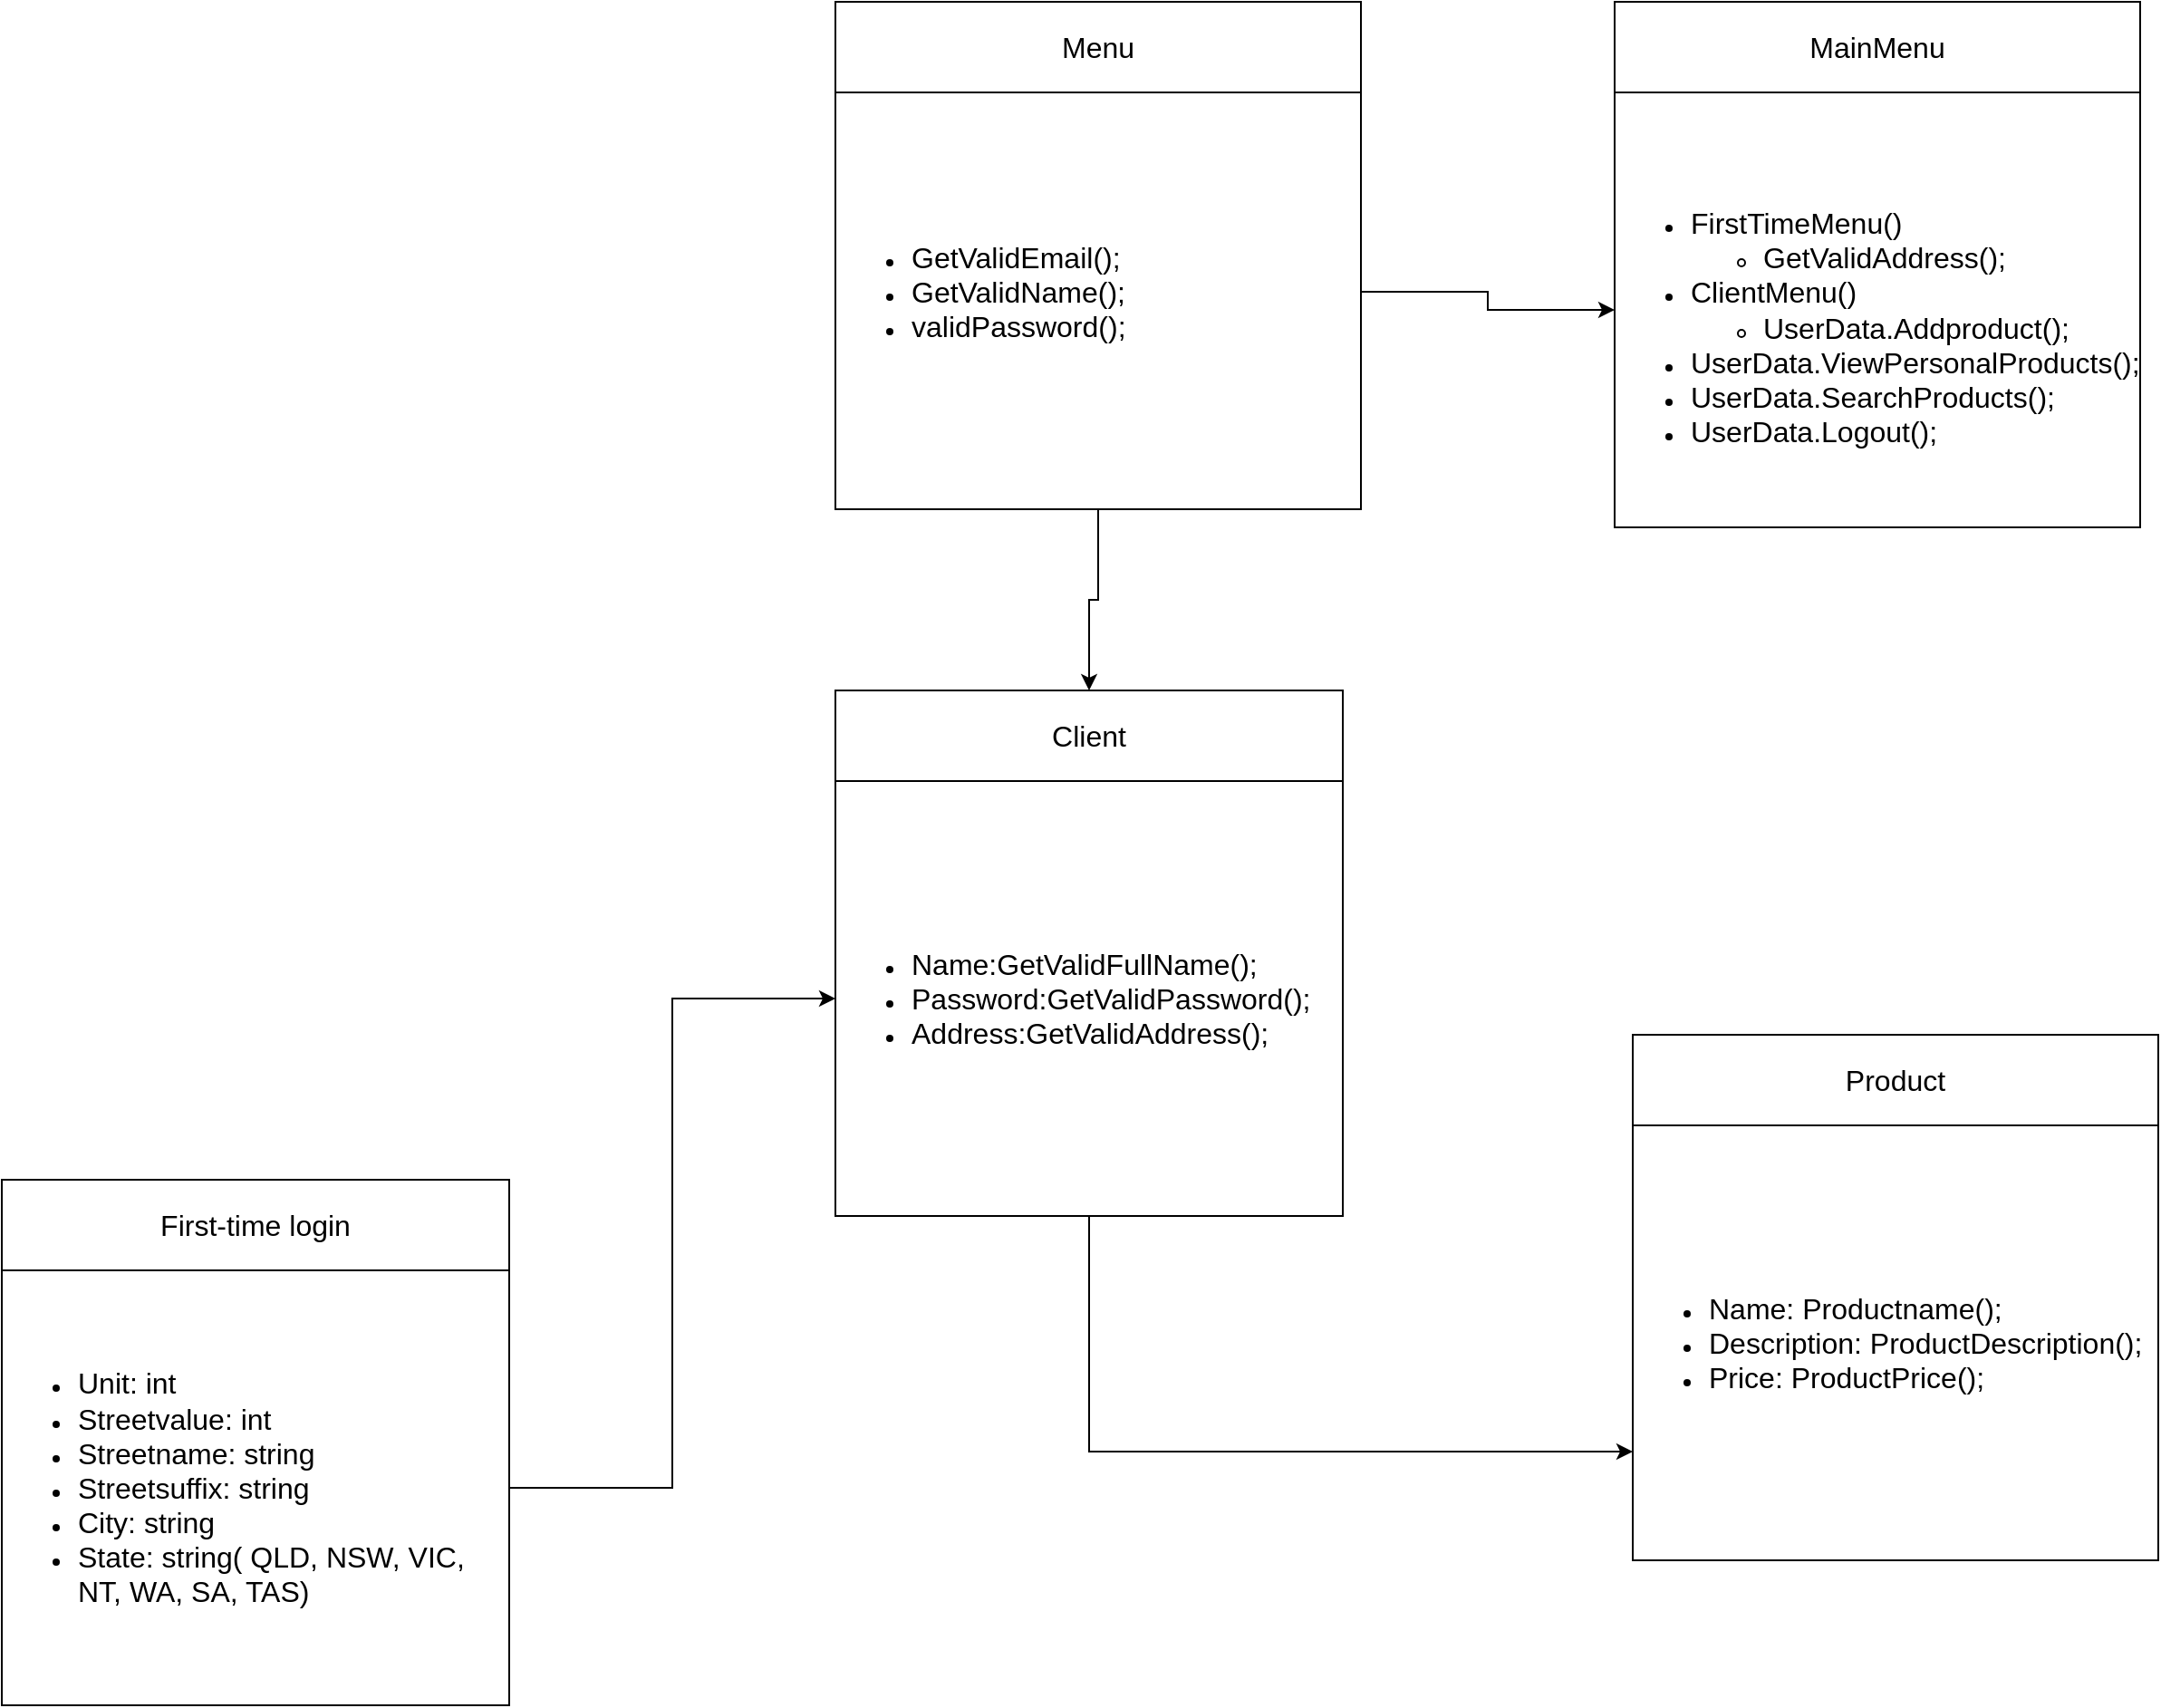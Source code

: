 <mxfile version="20.4.0" type="google"><diagram id="C5RBs43oDa-KdzZeNtuy" name="Page-1"><mxGraphModel dx="1778" dy="993" grid="1" gridSize="10" guides="1" tooltips="1" connect="1" arrows="1" fold="1" page="1" pageScale="1" pageWidth="2339" pageHeight="3300" math="0" shadow="0"><root><mxCell id="WIyWlLk6GJQsqaUBKTNV-0"/><mxCell id="WIyWlLk6GJQsqaUBKTNV-1" parent="WIyWlLk6GJQsqaUBKTNV-0"/><mxCell id="hF-O991CC-P46GRmb8Dt-0" value="&lt;ul&gt;&lt;li&gt;&lt;font size=&quot;3&quot;&gt;Name: Productname();&lt;/font&gt;&lt;/li&gt;&lt;li&gt;&lt;font size=&quot;3&quot;&gt;Description: ProductDescription();&lt;/font&gt;&lt;/li&gt;&lt;li&gt;&lt;font size=&quot;3&quot;&gt;Price: ProductPrice();&lt;/font&gt;&lt;/li&gt;&lt;/ul&gt;" style="rounded=0;whiteSpace=wrap;html=1;align=left;" vertex="1" parent="WIyWlLk6GJQsqaUBKTNV-1"><mxGeometry x="920" y="690" width="290" height="240" as="geometry"/></mxCell><mxCell id="hF-O991CC-P46GRmb8Dt-1" value="&lt;font size=&quot;3&quot;&gt;Product&lt;/font&gt;" style="rounded=0;whiteSpace=wrap;html=1;" vertex="1" parent="WIyWlLk6GJQsqaUBKTNV-1"><mxGeometry x="920" y="640" width="290" height="50" as="geometry"/></mxCell><mxCell id="hF-O991CC-P46GRmb8Dt-7" style="edgeStyle=orthogonalEdgeStyle;rounded=0;orthogonalLoop=1;jettySize=auto;html=1;exitX=0.5;exitY=1;exitDx=0;exitDy=0;entryX=0;entryY=0.75;entryDx=0;entryDy=0;fontFamily=Verdana;fontSize=18;" edge="1" parent="WIyWlLk6GJQsqaUBKTNV-1" source="hF-O991CC-P46GRmb8Dt-2" target="hF-O991CC-P46GRmb8Dt-0"><mxGeometry relative="1" as="geometry"/></mxCell><mxCell id="hF-O991CC-P46GRmb8Dt-2" value="&lt;ul&gt;&lt;li&gt;&lt;font size=&quot;3&quot;&gt;Name:GetValidFullName();&lt;/font&gt;&lt;/li&gt;&lt;li&gt;&lt;font size=&quot;3&quot;&gt;Password:GetValidPassword();&lt;/font&gt;&lt;/li&gt;&lt;li&gt;&lt;font size=&quot;3&quot;&gt;Address:GetValidAddress();&lt;/font&gt;&lt;/li&gt;&lt;/ul&gt;" style="rounded=0;whiteSpace=wrap;html=1;align=left;" vertex="1" parent="WIyWlLk6GJQsqaUBKTNV-1"><mxGeometry x="480" y="500" width="280" height="240" as="geometry"/></mxCell><mxCell id="hF-O991CC-P46GRmb8Dt-3" value="&lt;font size=&quot;3&quot;&gt;Client&lt;/font&gt;" style="rounded=0;whiteSpace=wrap;html=1;" vertex="1" parent="WIyWlLk6GJQsqaUBKTNV-1"><mxGeometry x="480" y="450" width="280" height="50" as="geometry"/></mxCell><mxCell id="hF-O991CC-P46GRmb8Dt-8" style="edgeStyle=orthogonalEdgeStyle;rounded=0;orthogonalLoop=1;jettySize=auto;html=1;exitX=1;exitY=0.5;exitDx=0;exitDy=0;entryX=0;entryY=0.5;entryDx=0;entryDy=0;fontFamily=Verdana;fontSize=18;" edge="1" parent="WIyWlLk6GJQsqaUBKTNV-1" source="hF-O991CC-P46GRmb8Dt-4" target="hF-O991CC-P46GRmb8Dt-2"><mxGeometry relative="1" as="geometry"/></mxCell><mxCell id="hF-O991CC-P46GRmb8Dt-4" value="&lt;ul&gt;&lt;li&gt;&lt;font size=&quot;3&quot;&gt;Unit: int&lt;/font&gt;&lt;/li&gt;&lt;li&gt;&lt;font size=&quot;3&quot;&gt;Streetvalue: int&lt;/font&gt;&lt;/li&gt;&lt;li&gt;&lt;font size=&quot;3&quot;&gt;Streetname: string&lt;/font&gt;&lt;/li&gt;&lt;li&gt;&lt;font size=&quot;3&quot;&gt;Streetsuffix: string&lt;/font&gt;&lt;/li&gt;&lt;li&gt;&lt;font size=&quot;3&quot;&gt;City: string&lt;/font&gt;&lt;/li&gt;&lt;li&gt;&lt;font size=&quot;3&quot;&gt;State: string( QLD, NSW, VIC, NT, WA, SA, TAS)&lt;/font&gt;&lt;/li&gt;&lt;/ul&gt;" style="rounded=0;whiteSpace=wrap;html=1;align=left;" vertex="1" parent="WIyWlLk6GJQsqaUBKTNV-1"><mxGeometry x="20" y="770" width="280" height="240" as="geometry"/></mxCell><mxCell id="hF-O991CC-P46GRmb8Dt-5" value="&lt;font size=&quot;3&quot;&gt;First-time login&lt;/font&gt;" style="rounded=0;whiteSpace=wrap;html=1;" vertex="1" parent="WIyWlLk6GJQsqaUBKTNV-1"><mxGeometry x="20" y="720" width="280" height="50" as="geometry"/></mxCell><mxCell id="hF-O991CC-P46GRmb8Dt-11" style="edgeStyle=orthogonalEdgeStyle;rounded=0;orthogonalLoop=1;jettySize=auto;html=1;exitX=0.5;exitY=1;exitDx=0;exitDy=0;entryX=0.5;entryY=0;entryDx=0;entryDy=0;fontFamily=Verdana;fontSize=18;" edge="1" parent="WIyWlLk6GJQsqaUBKTNV-1" source="hF-O991CC-P46GRmb8Dt-9" target="hF-O991CC-P46GRmb8Dt-3"><mxGeometry relative="1" as="geometry"/></mxCell><mxCell id="hF-O991CC-P46GRmb8Dt-14" style="edgeStyle=orthogonalEdgeStyle;rounded=0;orthogonalLoop=1;jettySize=auto;html=1;exitX=1;exitY=0.5;exitDx=0;exitDy=0;entryX=0;entryY=0.5;entryDx=0;entryDy=0;fontFamily=Verdana;fontSize=18;" edge="1" parent="WIyWlLk6GJQsqaUBKTNV-1" source="hF-O991CC-P46GRmb8Dt-9" target="hF-O991CC-P46GRmb8Dt-12"><mxGeometry relative="1" as="geometry"/></mxCell><mxCell id="hF-O991CC-P46GRmb8Dt-9" value="&lt;ul&gt;&lt;li&gt;&lt;font size=&quot;3&quot;&gt;GetValidEmail();&lt;/font&gt;&lt;/li&gt;&lt;li&gt;&lt;font size=&quot;3&quot;&gt;GetValidName();&lt;/font&gt;&lt;/li&gt;&lt;li&gt;&lt;font size=&quot;3&quot;&gt;validPassword();&lt;/font&gt;&lt;/li&gt;&lt;/ul&gt;" style="rounded=0;whiteSpace=wrap;html=1;align=left;" vertex="1" parent="WIyWlLk6GJQsqaUBKTNV-1"><mxGeometry x="480" y="110" width="290" height="240" as="geometry"/></mxCell><mxCell id="hF-O991CC-P46GRmb8Dt-10" value="&lt;font size=&quot;3&quot;&gt;Menu&lt;/font&gt;" style="rounded=0;whiteSpace=wrap;html=1;" vertex="1" parent="WIyWlLk6GJQsqaUBKTNV-1"><mxGeometry x="480" y="70" width="290" height="50" as="geometry"/></mxCell><mxCell id="hF-O991CC-P46GRmb8Dt-12" value="&lt;div&gt;&lt;font size=&quot;3&quot;&gt;&lt;br&gt;&lt;/font&gt;&lt;/div&gt;&lt;ul&gt;&lt;li&gt;&lt;font size=&quot;3&quot;&gt;FirstTimeMenu()&lt;/font&gt;&lt;/li&gt;&lt;ul&gt;&lt;li&gt;&lt;font size=&quot;3&quot;&gt;GetValidAddress();&lt;/font&gt;&lt;/li&gt;&lt;/ul&gt;&lt;li&gt;&lt;font size=&quot;3&quot;&gt;ClientMenu()&lt;/font&gt;&lt;/li&gt;&lt;ul&gt;&lt;li&gt;&lt;font size=&quot;3&quot;&gt;UserData.Addproduct();&lt;/font&gt;&lt;/li&gt;&lt;/ul&gt;&lt;li&gt;&lt;font size=&quot;3&quot;&gt;UserData.ViewPersonalProducts();&lt;/font&gt;&lt;/li&gt;&lt;li&gt;&lt;font size=&quot;3&quot;&gt;UserData.SearchProducts();&lt;/font&gt;&lt;/li&gt;&lt;li&gt;&lt;font size=&quot;3&quot;&gt;UserData.Logout();&lt;/font&gt;&lt;/li&gt;&lt;/ul&gt;" style="rounded=0;whiteSpace=wrap;html=1;align=left;" vertex="1" parent="WIyWlLk6GJQsqaUBKTNV-1"><mxGeometry x="910" y="120" width="290" height="240" as="geometry"/></mxCell><mxCell id="hF-O991CC-P46GRmb8Dt-13" value="&lt;font size=&quot;3&quot;&gt;MainMenu&lt;/font&gt;" style="rounded=0;whiteSpace=wrap;html=1;" vertex="1" parent="WIyWlLk6GJQsqaUBKTNV-1"><mxGeometry x="910" y="70" width="290" height="50" as="geometry"/></mxCell></root></mxGraphModel></diagram></mxfile>